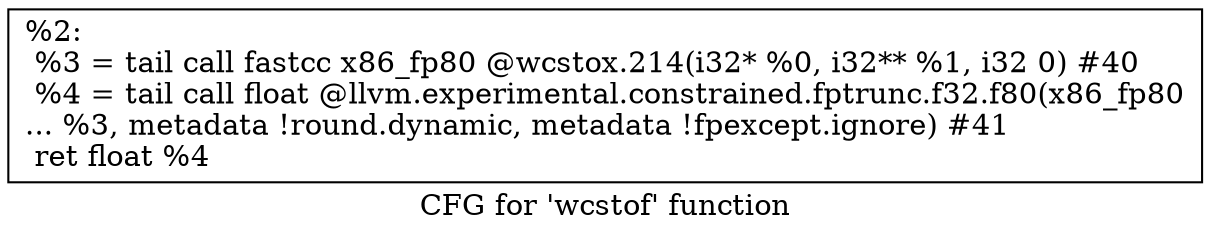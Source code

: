 digraph "CFG for 'wcstof' function" {
	label="CFG for 'wcstof' function";

	Node0x1beb740 [shape=record,label="{%2:\l  %3 = tail call fastcc x86_fp80 @wcstox.214(i32* %0, i32** %1, i32 0) #40\l  %4 = tail call float @llvm.experimental.constrained.fptrunc.f32.f80(x86_fp80\l... %3, metadata !round.dynamic, metadata !fpexcept.ignore) #41\l  ret float %4\l}"];
}
